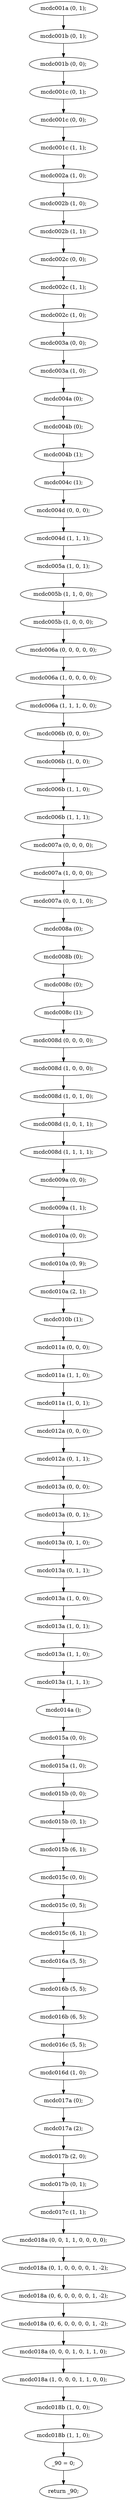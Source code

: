 digraph { // main
    A2 [label="mcdc001a (0, 1);"];
    A3 [label="mcdc001b (0, 1);"];
    A4 [label="mcdc001b (0, 0);"];
    A5 [label="mcdc001c (0, 1);"];
    A6 [label="mcdc001c (0, 0);"];
    A7 [label="mcdc001c (1, 1);"];
    A8 [label="mcdc002a (1, 0);"];
    A9 [label="mcdc002b (1, 0);"];
    A10 [label="mcdc002b (1, 1);"];
    A11 [label="mcdc002c (0, 0);"];
    A12 [label="mcdc002c (1, 1);"];
    A13 [label="mcdc002c (1, 0);"];
    A14 [label="mcdc003a (0, 0);"];
    A15 [label="mcdc003a (1, 0);"];
    A16 [label="mcdc004a (0);"];
    A17 [label="mcdc004b (0);"];
    A18 [label="mcdc004b (1);"];
    A19 [label="mcdc004c (1);"];
    A20 [label="mcdc004d (0, 0, 0);"];
    A21 [label="mcdc004d (1, 1, 1);"];
    A22 [label="mcdc005a (1, 0, 1);"];
    A23 [label="mcdc005b (1, 1, 0, 0);"];
    A24 [label="mcdc005b (1, 0, 0, 0);"];
    A25 [label="mcdc006a (0, 0, 0, 0, 0);"];
    A26 [label="mcdc006a (1, 0, 0, 0, 0);"];
    A27 [label="mcdc006a (1, 1, 1, 0, 0);"];
    A28 [label="mcdc006b (0, 0, 0);"];
    A29 [label="mcdc006b (1, 0, 0);"];
    A30 [label="mcdc006b (1, 1, 0);"];
    A31 [label="mcdc006b (1, 1, 1);"];
    A32 [label="mcdc007a (0, 0, 0, 0);"];
    A33 [label="mcdc007a (1, 0, 0, 0);"];
    A34 [label="mcdc007a (0, 0, 1, 0);"];
    A35 [label="mcdc008a (0);"];
    A36 [label="mcdc008b (0);"];
    A37 [label="mcdc008c (0);"];
    A38 [label="mcdc008c (1);"];
    A39 [label="mcdc008d (0, 0, 0, 0);"];
    A40 [label="mcdc008d (1, 0, 0, 0);"];
    A41 [label="mcdc008d (1, 0, 1, 0);"];
    A42 [label="mcdc008d (1, 0, 1, 1);"];
    A43 [label="mcdc008d (1, 1, 1, 1);"];
    A44 [label="mcdc009a (0, 0);"];
    A45 [label="mcdc009a (1, 1);"];
    A46 [label="mcdc010a (0, 0);"];
    A47 [label="mcdc010a (0, 9);"];
    A48 [label="mcdc010a (2, 1);"];
    A49 [label="mcdc010b (1);"];
    A50 [label="mcdc011a (0, 0, 0);"];
    A51 [label="mcdc011a (1, 1, 0);"];
    A52 [label="mcdc011a (1, 0, 1);"];
    A53 [label="mcdc012a (0, 0, 0);"];
    A54 [label="mcdc012a (0, 1, 1);"];
    A55 [label="mcdc013a (0, 0, 0);"];
    A56 [label="mcdc013a (0, 0, 1);"];
    A57 [label="mcdc013a (0, 1, 0);"];
    A58 [label="mcdc013a (0, 1, 1);"];
    A59 [label="mcdc013a (1, 0, 0);"];
    A60 [label="mcdc013a (1, 0, 1);"];
    A61 [label="mcdc013a (1, 1, 0);"];
    A62 [label="mcdc013a (1, 1, 1);"];
    A63 [label="mcdc014a ();"];
    A64 [label="mcdc015a (0, 0);"];
    A65 [label="mcdc015a (1, 0);"];
    A66 [label="mcdc015b (0, 0);"];
    A67 [label="mcdc015b (0, 1);"];
    A68 [label="mcdc015b (6, 1);"];
    A69 [label="mcdc015c (0, 0);"];
    A70 [label="mcdc015c (0, 5);"];
    A71 [label="mcdc015c (6, 1);"];
    A72 [label="mcdc016a (5, 5);"];
    A73 [label="mcdc016b (5, 5);"];
    A74 [label="mcdc016b (6, 5);"];
    A75 [label="mcdc016c (5, 5);"];
    A76 [label="mcdc016d (1, 0);"];
    A77 [label="mcdc017a (0);"];
    A78 [label="mcdc017a (2);"];
    A79 [label="mcdc017b (2, 0);"];
    A80 [label="mcdc017b (0, 1);"];
    A81 [label="mcdc017c (1, 1);"];
    A82 [label="mcdc018a (0, 0, 1, 1, 0, 0, 0, 0);"];
    A83 [label="mcdc018a (0, 1, 0, 0, 0, 0, 1, -2);"];
    A84 [label="mcdc018a (0, 6, 0, 0, 0, 0, 1, -2);"];
    A85 [label="mcdc018a (0, 6, 0, 0, 0, 0, 1, -2);"];
    A86 [label="mcdc018a (0, 0, 0, 1, 0, 1, 1, 0);"];
    A87 [label="mcdc018a (1, 0, 0, 0, 1, 1, 0, 0);"];
    A88 [label="mcdc018b (1, 0, 0);"];
    A89 [label="mcdc018b (1, 1, 0);"];
    A90 [label="_90 = 0;"];
    A91 [label="return _90;"];
    A2 -> A3 [label="", color="black"];
    A3 -> A4 [label="", color="black"];
    A4 -> A5 [label="", color="black"];
    A5 -> A6 [label="", color="black"];
    A6 -> A7 [label="", color="black"];
    A7 -> A8 [label="", color="black"];
    A8 -> A9 [label="", color="black"];
    A9 -> A10 [label="", color="black"];
    A10 -> A11 [label="", color="black"];
    A11 -> A12 [label="", color="black"];
    A12 -> A13 [label="", color="black"];
    A13 -> A14 [label="", color="black"];
    A14 -> A15 [label="", color="black"];
    A15 -> A16 [label="", color="black"];
    A16 -> A17 [label="", color="black"];
    A17 -> A18 [label="", color="black"];
    A18 -> A19 [label="", color="black"];
    A19 -> A20 [label="", color="black"];
    A20 -> A21 [label="", color="black"];
    A21 -> A22 [label="", color="black"];
    A22 -> A23 [label="", color="black"];
    A23 -> A24 [label="", color="black"];
    A24 -> A25 [label="", color="black"];
    A25 -> A26 [label="", color="black"];
    A26 -> A27 [label="", color="black"];
    A27 -> A28 [label="", color="black"];
    A28 -> A29 [label="", color="black"];
    A29 -> A30 [label="", color="black"];
    A30 -> A31 [label="", color="black"];
    A31 -> A32 [label="", color="black"];
    A32 -> A33 [label="", color="black"];
    A33 -> A34 [label="", color="black"];
    A34 -> A35 [label="", color="black"];
    A35 -> A36 [label="", color="black"];
    A36 -> A37 [label="", color="black"];
    A37 -> A38 [label="", color="black"];
    A38 -> A39 [label="", color="black"];
    A39 -> A40 [label="", color="black"];
    A40 -> A41 [label="", color="black"];
    A41 -> A42 [label="", color="black"];
    A42 -> A43 [label="", color="black"];
    A43 -> A44 [label="", color="black"];
    A44 -> A45 [label="", color="black"];
    A45 -> A46 [label="", color="black"];
    A46 -> A47 [label="", color="black"];
    A47 -> A48 [label="", color="black"];
    A48 -> A49 [label="", color="black"];
    A49 -> A50 [label="", color="black"];
    A50 -> A51 [label="", color="black"];
    A51 -> A52 [label="", color="black"];
    A52 -> A53 [label="", color="black"];
    A53 -> A54 [label="", color="black"];
    A54 -> A55 [label="", color="black"];
    A55 -> A56 [label="", color="black"];
    A56 -> A57 [label="", color="black"];
    A57 -> A58 [label="", color="black"];
    A58 -> A59 [label="", color="black"];
    A59 -> A60 [label="", color="black"];
    A60 -> A61 [label="", color="black"];
    A61 -> A62 [label="", color="black"];
    A62 -> A63 [label="", color="black"];
    A63 -> A64 [label="", color="black"];
    A64 -> A65 [label="", color="black"];
    A65 -> A66 [label="", color="black"];
    A66 -> A67 [label="", color="black"];
    A67 -> A68 [label="", color="black"];
    A68 -> A69 [label="", color="black"];
    A69 -> A70 [label="", color="black"];
    A70 -> A71 [label="", color="black"];
    A71 -> A72 [label="", color="black"];
    A72 -> A73 [label="", color="black"];
    A73 -> A74 [label="", color="black"];
    A74 -> A75 [label="", color="black"];
    A75 -> A76 [label="", color="black"];
    A76 -> A77 [label="", color="black"];
    A77 -> A78 [label="", color="black"];
    A78 -> A79 [label="", color="black"];
    A79 -> A80 [label="", color="black"];
    A80 -> A81 [label="", color="black"];
    A81 -> A82 [label="", color="black"];
    A82 -> A83 [label="", color="black"];
    A83 -> A84 [label="", color="black"];
    A84 -> A85 [label="", color="black"];
    A85 -> A86 [label="", color="black"];
    A86 -> A87 [label="", color="black"];
    A87 -> A88 [label="", color="black"];
    A88 -> A89 [label="", color="black"];
    A89 -> A90 [label="", color="black"];
    A90 -> A91 [label="", color="black"];
}
